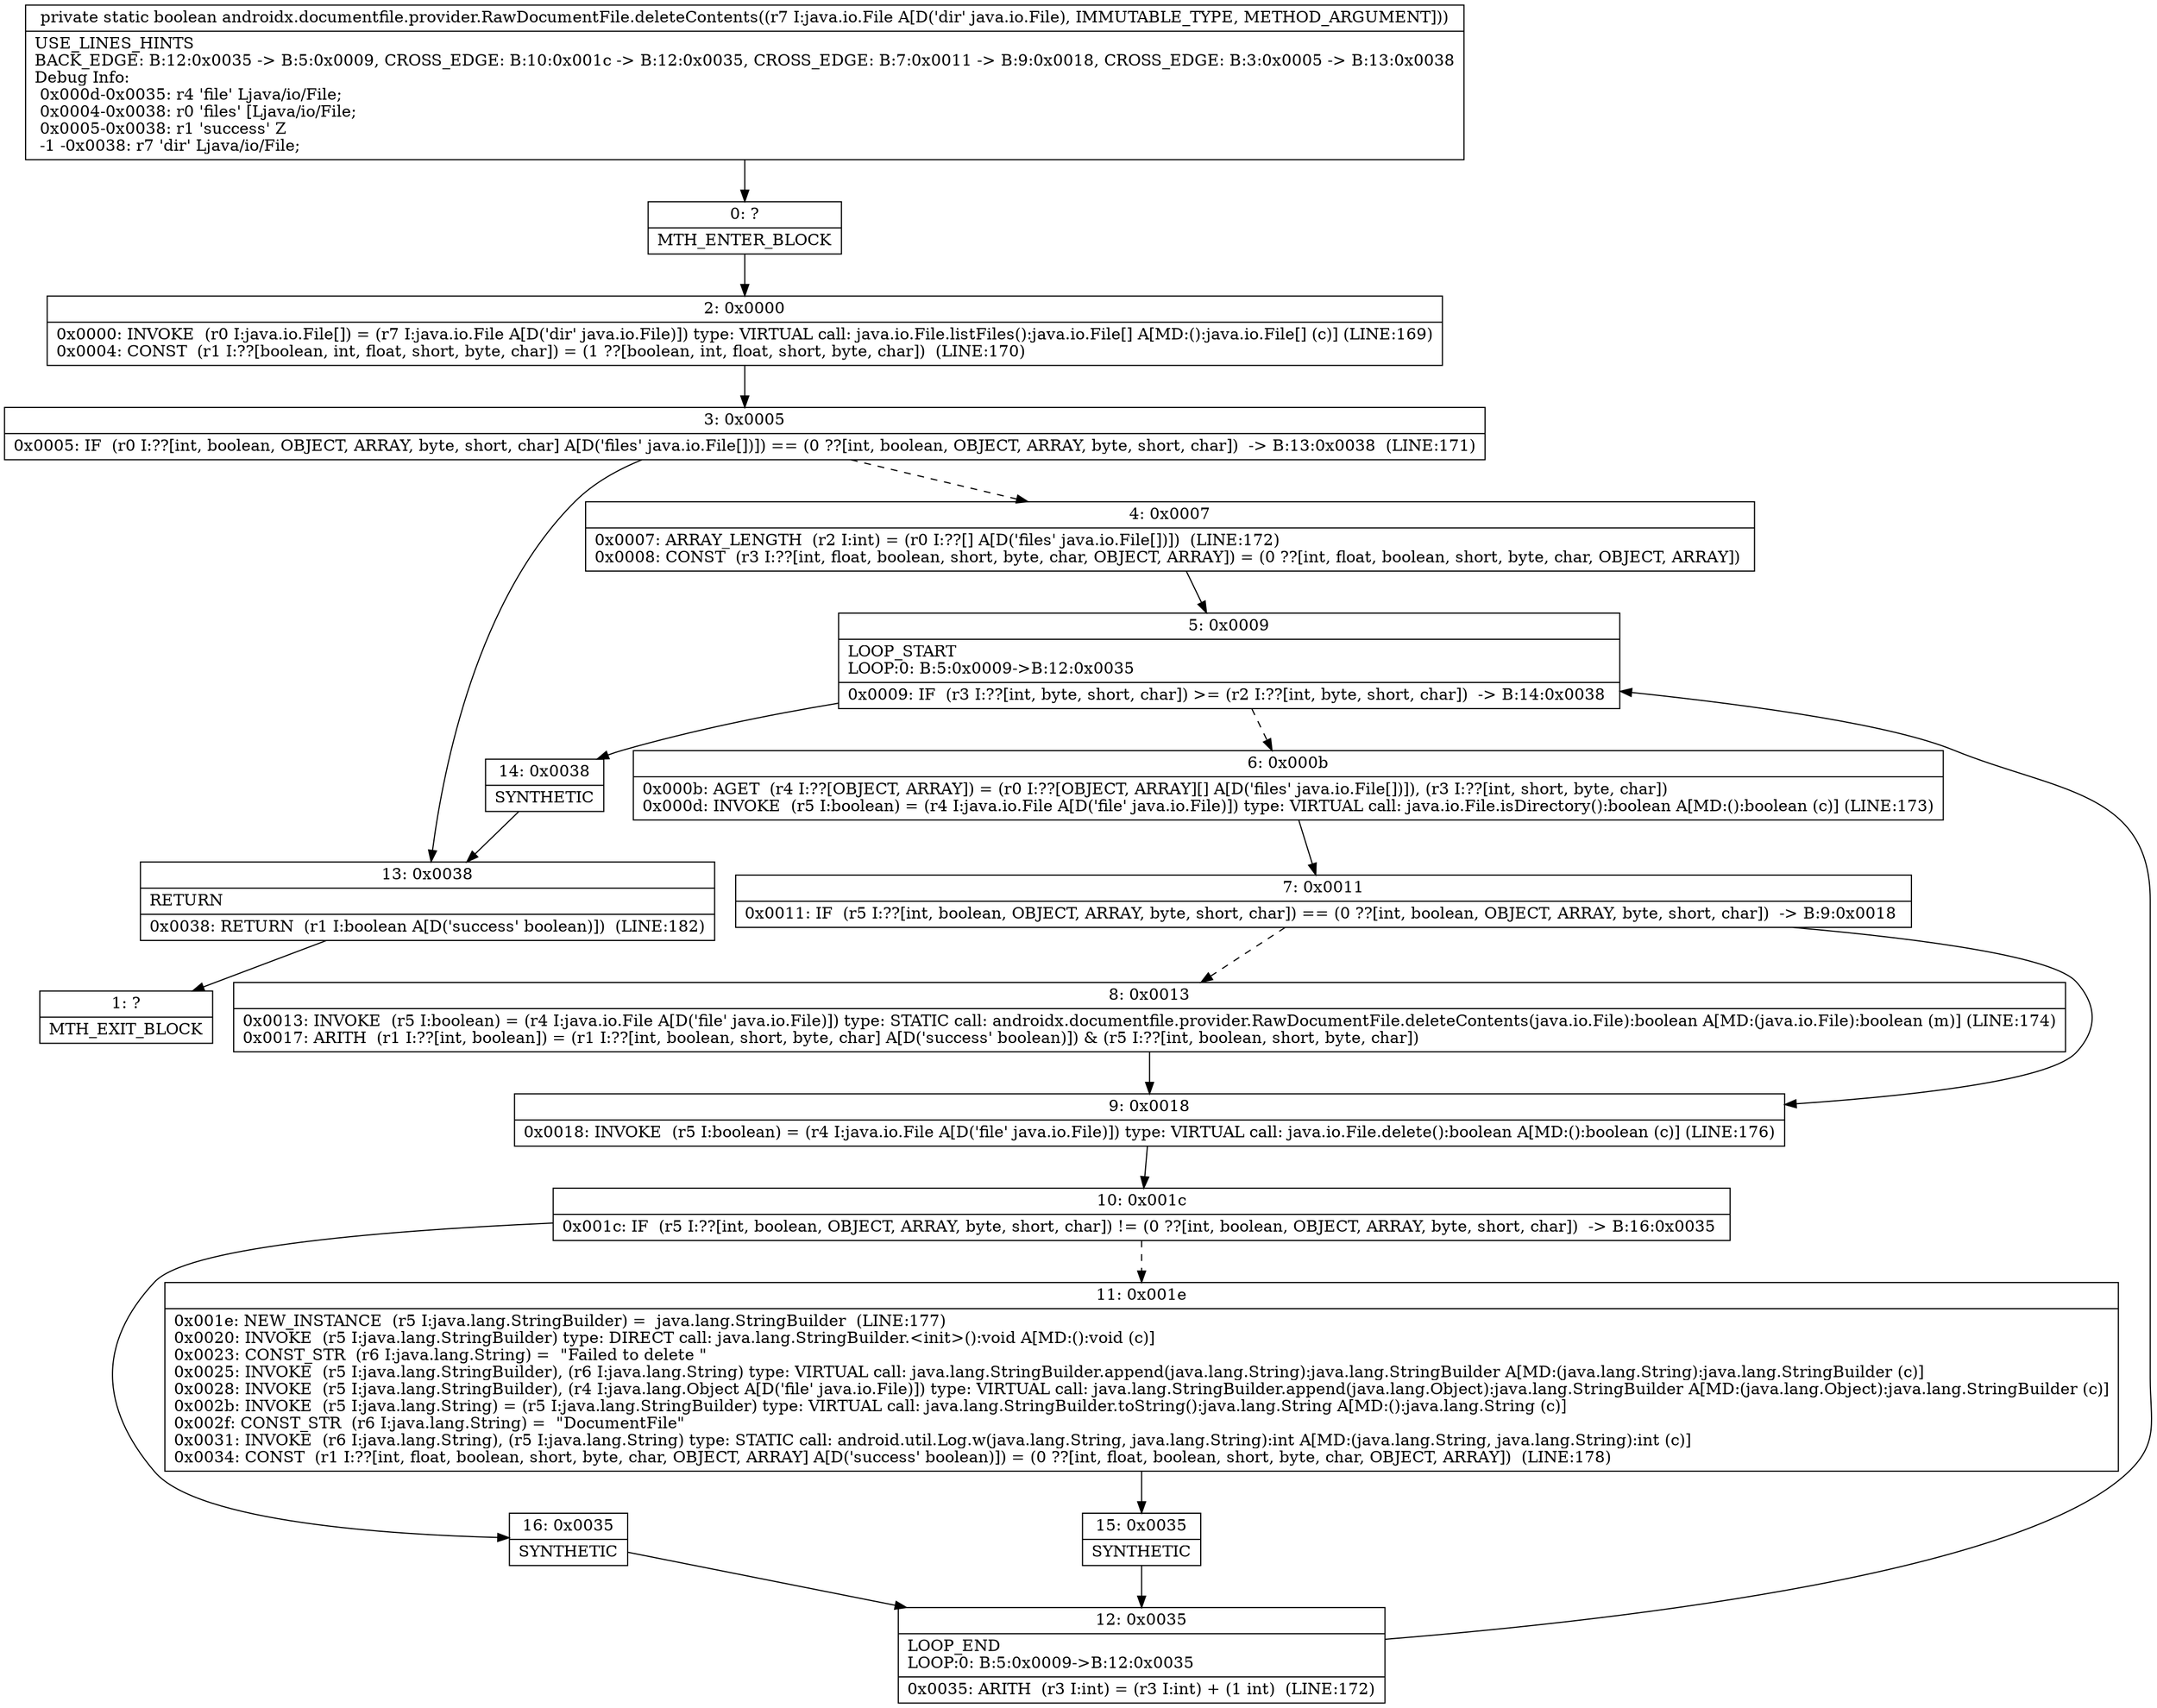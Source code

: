 digraph "CFG forandroidx.documentfile.provider.RawDocumentFile.deleteContents(Ljava\/io\/File;)Z" {
Node_0 [shape=record,label="{0\:\ ?|MTH_ENTER_BLOCK\l}"];
Node_2 [shape=record,label="{2\:\ 0x0000|0x0000: INVOKE  (r0 I:java.io.File[]) = (r7 I:java.io.File A[D('dir' java.io.File)]) type: VIRTUAL call: java.io.File.listFiles():java.io.File[] A[MD:():java.io.File[] (c)] (LINE:169)\l0x0004: CONST  (r1 I:??[boolean, int, float, short, byte, char]) = (1 ??[boolean, int, float, short, byte, char])  (LINE:170)\l}"];
Node_3 [shape=record,label="{3\:\ 0x0005|0x0005: IF  (r0 I:??[int, boolean, OBJECT, ARRAY, byte, short, char] A[D('files' java.io.File[])]) == (0 ??[int, boolean, OBJECT, ARRAY, byte, short, char])  \-\> B:13:0x0038  (LINE:171)\l}"];
Node_4 [shape=record,label="{4\:\ 0x0007|0x0007: ARRAY_LENGTH  (r2 I:int) = (r0 I:??[] A[D('files' java.io.File[])])  (LINE:172)\l0x0008: CONST  (r3 I:??[int, float, boolean, short, byte, char, OBJECT, ARRAY]) = (0 ??[int, float, boolean, short, byte, char, OBJECT, ARRAY]) \l}"];
Node_5 [shape=record,label="{5\:\ 0x0009|LOOP_START\lLOOP:0: B:5:0x0009\-\>B:12:0x0035\l|0x0009: IF  (r3 I:??[int, byte, short, char]) \>= (r2 I:??[int, byte, short, char])  \-\> B:14:0x0038 \l}"];
Node_6 [shape=record,label="{6\:\ 0x000b|0x000b: AGET  (r4 I:??[OBJECT, ARRAY]) = (r0 I:??[OBJECT, ARRAY][] A[D('files' java.io.File[])]), (r3 I:??[int, short, byte, char]) \l0x000d: INVOKE  (r5 I:boolean) = (r4 I:java.io.File A[D('file' java.io.File)]) type: VIRTUAL call: java.io.File.isDirectory():boolean A[MD:():boolean (c)] (LINE:173)\l}"];
Node_7 [shape=record,label="{7\:\ 0x0011|0x0011: IF  (r5 I:??[int, boolean, OBJECT, ARRAY, byte, short, char]) == (0 ??[int, boolean, OBJECT, ARRAY, byte, short, char])  \-\> B:9:0x0018 \l}"];
Node_8 [shape=record,label="{8\:\ 0x0013|0x0013: INVOKE  (r5 I:boolean) = (r4 I:java.io.File A[D('file' java.io.File)]) type: STATIC call: androidx.documentfile.provider.RawDocumentFile.deleteContents(java.io.File):boolean A[MD:(java.io.File):boolean (m)] (LINE:174)\l0x0017: ARITH  (r1 I:??[int, boolean]) = (r1 I:??[int, boolean, short, byte, char] A[D('success' boolean)]) & (r5 I:??[int, boolean, short, byte, char]) \l}"];
Node_9 [shape=record,label="{9\:\ 0x0018|0x0018: INVOKE  (r5 I:boolean) = (r4 I:java.io.File A[D('file' java.io.File)]) type: VIRTUAL call: java.io.File.delete():boolean A[MD:():boolean (c)] (LINE:176)\l}"];
Node_10 [shape=record,label="{10\:\ 0x001c|0x001c: IF  (r5 I:??[int, boolean, OBJECT, ARRAY, byte, short, char]) != (0 ??[int, boolean, OBJECT, ARRAY, byte, short, char])  \-\> B:16:0x0035 \l}"];
Node_11 [shape=record,label="{11\:\ 0x001e|0x001e: NEW_INSTANCE  (r5 I:java.lang.StringBuilder) =  java.lang.StringBuilder  (LINE:177)\l0x0020: INVOKE  (r5 I:java.lang.StringBuilder) type: DIRECT call: java.lang.StringBuilder.\<init\>():void A[MD:():void (c)]\l0x0023: CONST_STR  (r6 I:java.lang.String) =  \"Failed to delete \" \l0x0025: INVOKE  (r5 I:java.lang.StringBuilder), (r6 I:java.lang.String) type: VIRTUAL call: java.lang.StringBuilder.append(java.lang.String):java.lang.StringBuilder A[MD:(java.lang.String):java.lang.StringBuilder (c)]\l0x0028: INVOKE  (r5 I:java.lang.StringBuilder), (r4 I:java.lang.Object A[D('file' java.io.File)]) type: VIRTUAL call: java.lang.StringBuilder.append(java.lang.Object):java.lang.StringBuilder A[MD:(java.lang.Object):java.lang.StringBuilder (c)]\l0x002b: INVOKE  (r5 I:java.lang.String) = (r5 I:java.lang.StringBuilder) type: VIRTUAL call: java.lang.StringBuilder.toString():java.lang.String A[MD:():java.lang.String (c)]\l0x002f: CONST_STR  (r6 I:java.lang.String) =  \"DocumentFile\" \l0x0031: INVOKE  (r6 I:java.lang.String), (r5 I:java.lang.String) type: STATIC call: android.util.Log.w(java.lang.String, java.lang.String):int A[MD:(java.lang.String, java.lang.String):int (c)]\l0x0034: CONST  (r1 I:??[int, float, boolean, short, byte, char, OBJECT, ARRAY] A[D('success' boolean)]) = (0 ??[int, float, boolean, short, byte, char, OBJECT, ARRAY])  (LINE:178)\l}"];
Node_15 [shape=record,label="{15\:\ 0x0035|SYNTHETIC\l}"];
Node_12 [shape=record,label="{12\:\ 0x0035|LOOP_END\lLOOP:0: B:5:0x0009\-\>B:12:0x0035\l|0x0035: ARITH  (r3 I:int) = (r3 I:int) + (1 int)  (LINE:172)\l}"];
Node_16 [shape=record,label="{16\:\ 0x0035|SYNTHETIC\l}"];
Node_14 [shape=record,label="{14\:\ 0x0038|SYNTHETIC\l}"];
Node_13 [shape=record,label="{13\:\ 0x0038|RETURN\l|0x0038: RETURN  (r1 I:boolean A[D('success' boolean)])  (LINE:182)\l}"];
Node_1 [shape=record,label="{1\:\ ?|MTH_EXIT_BLOCK\l}"];
MethodNode[shape=record,label="{private static boolean androidx.documentfile.provider.RawDocumentFile.deleteContents((r7 I:java.io.File A[D('dir' java.io.File), IMMUTABLE_TYPE, METHOD_ARGUMENT]))  | USE_LINES_HINTS\lBACK_EDGE: B:12:0x0035 \-\> B:5:0x0009, CROSS_EDGE: B:10:0x001c \-\> B:12:0x0035, CROSS_EDGE: B:7:0x0011 \-\> B:9:0x0018, CROSS_EDGE: B:3:0x0005 \-\> B:13:0x0038\lDebug Info:\l  0x000d\-0x0035: r4 'file' Ljava\/io\/File;\l  0x0004\-0x0038: r0 'files' [Ljava\/io\/File;\l  0x0005\-0x0038: r1 'success' Z\l  \-1 \-0x0038: r7 'dir' Ljava\/io\/File;\l}"];
MethodNode -> Node_0;Node_0 -> Node_2;
Node_2 -> Node_3;
Node_3 -> Node_4[style=dashed];
Node_3 -> Node_13;
Node_4 -> Node_5;
Node_5 -> Node_6[style=dashed];
Node_5 -> Node_14;
Node_6 -> Node_7;
Node_7 -> Node_8[style=dashed];
Node_7 -> Node_9;
Node_8 -> Node_9;
Node_9 -> Node_10;
Node_10 -> Node_11[style=dashed];
Node_10 -> Node_16;
Node_11 -> Node_15;
Node_15 -> Node_12;
Node_12 -> Node_5;
Node_16 -> Node_12;
Node_14 -> Node_13;
Node_13 -> Node_1;
}

